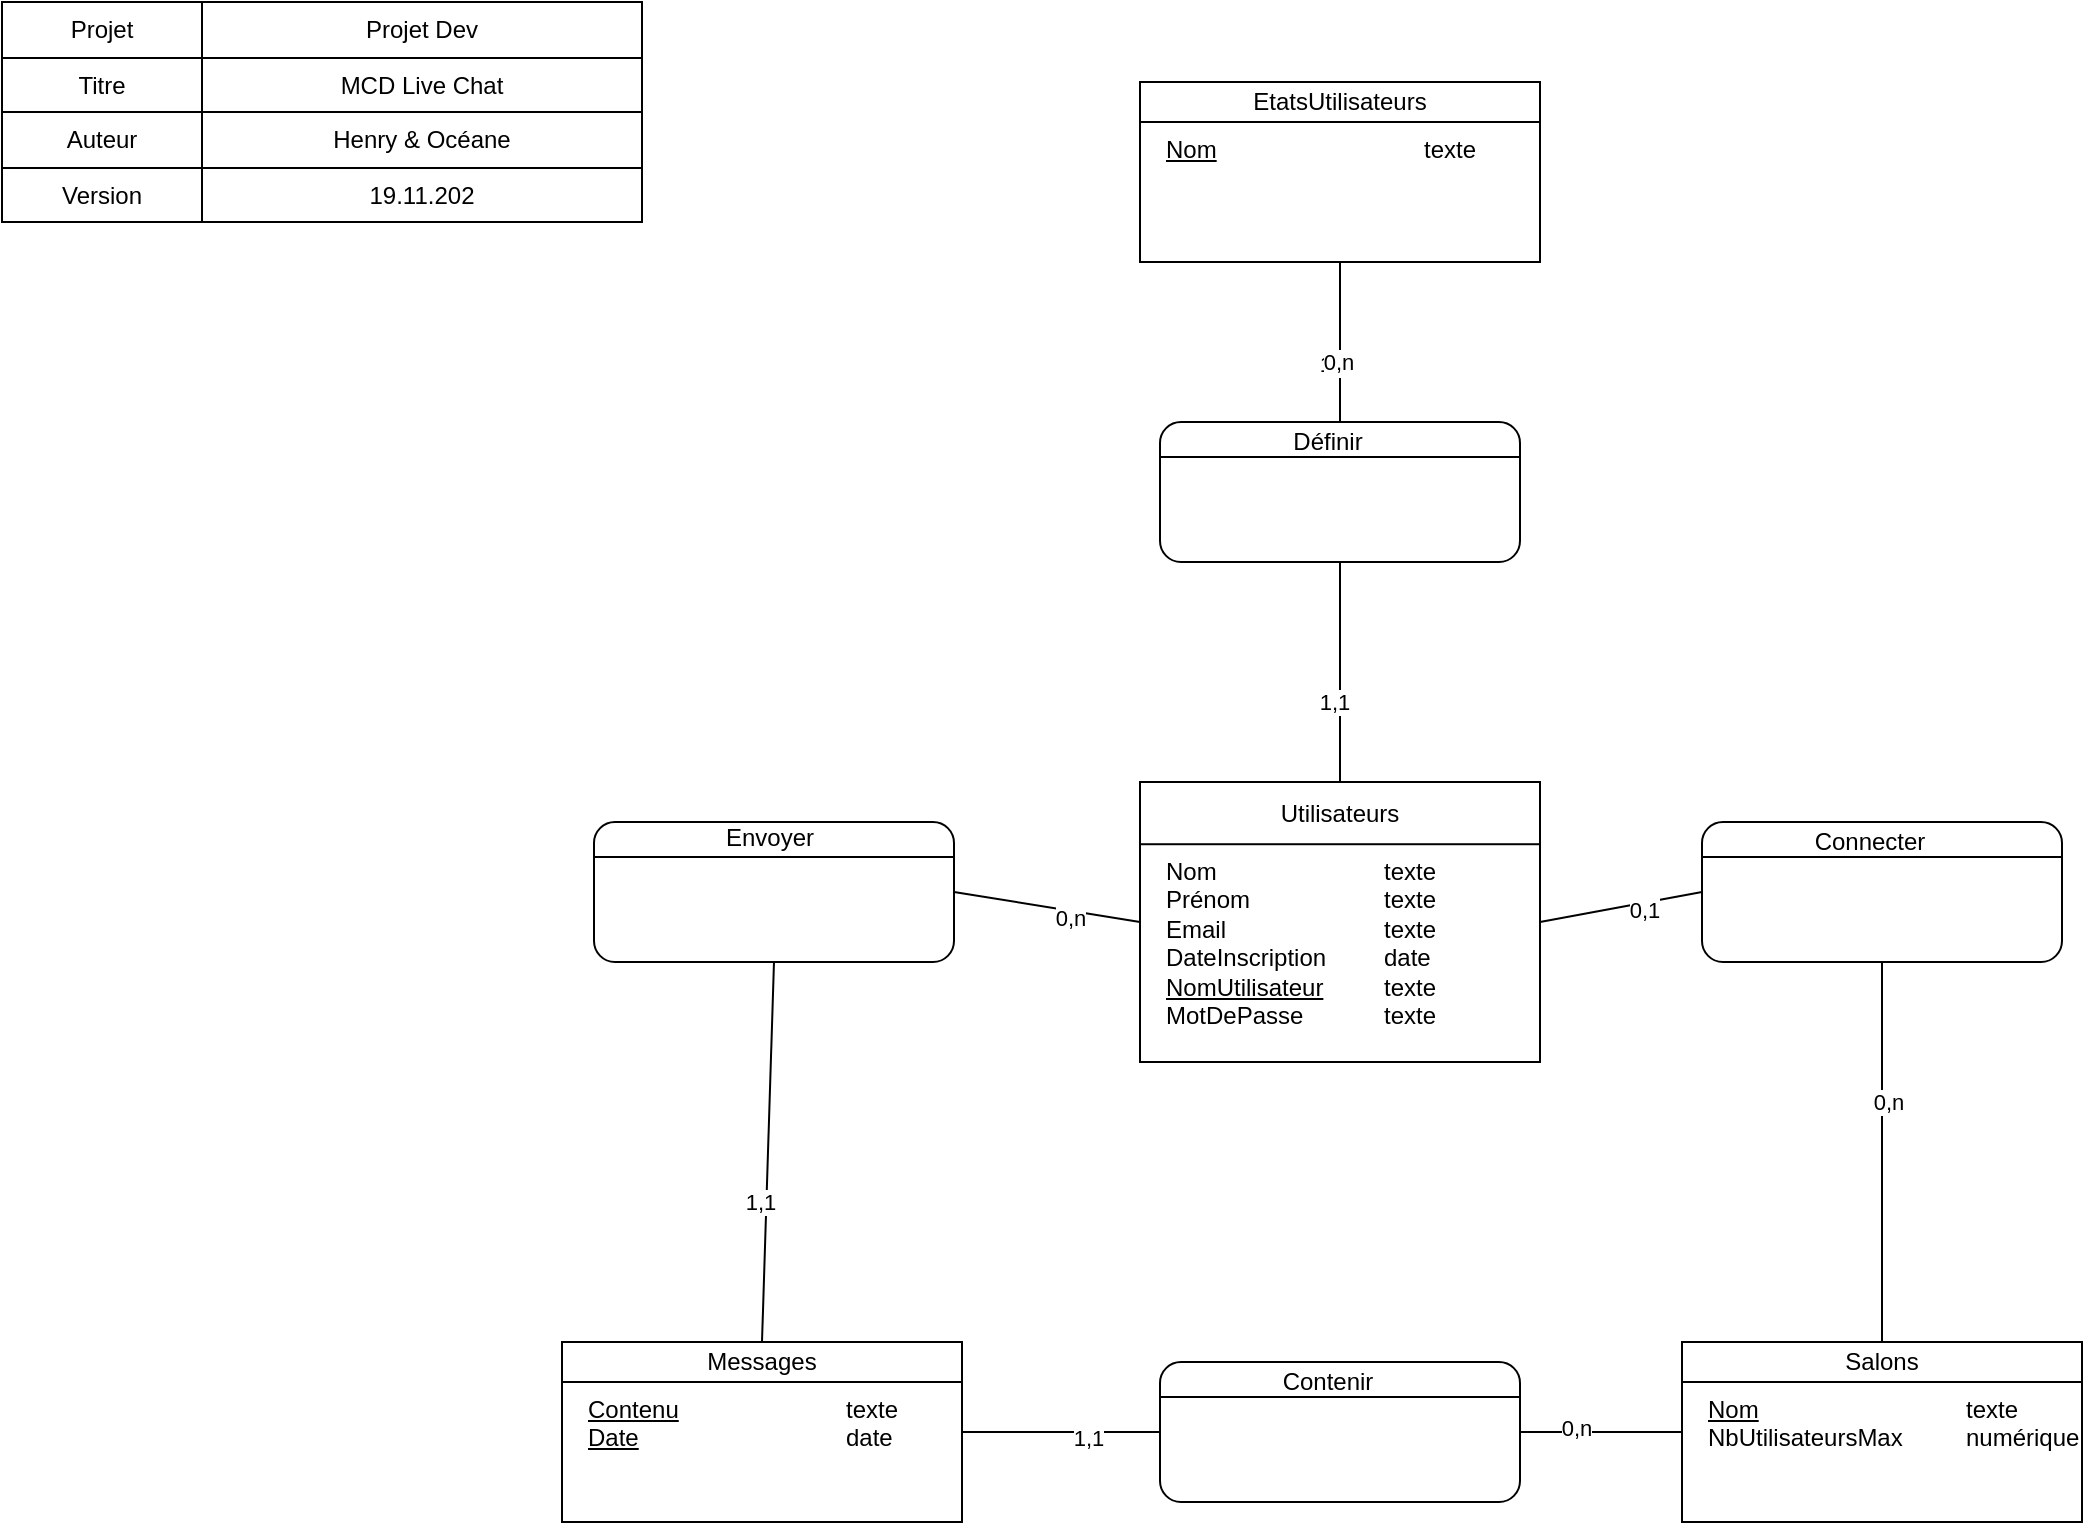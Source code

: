 <mxfile version="14.9.6" type="device"><diagram name="Page-1" id="2ca16b54-16f6-2749-3443-fa8db7711227"><mxGraphModel dx="1086" dy="846" grid="1" gridSize="10" guides="1" tooltips="1" connect="1" arrows="1" fold="1" page="1" pageScale="1" pageWidth="1100" pageHeight="850" background="#ffffff" math="0" shadow="0"><root><mxCell id="0"/><mxCell id="1" parent="0"/><mxCell id="T0Hc3pSAEqjk6suuljC6-1" value="" style="shape=table;html=1;whiteSpace=wrap;startSize=0;container=1;collapsible=0;childLayout=tableLayout;" parent="1" vertex="1"><mxGeometry width="320" height="110" as="geometry"/></mxCell><mxCell id="T0Hc3pSAEqjk6suuljC6-2" value="" style="shape=partialRectangle;html=1;whiteSpace=wrap;collapsible=0;dropTarget=0;pointerEvents=0;fillColor=none;top=0;left=0;bottom=0;right=0;points=[[0,0.5],[1,0.5]];portConstraint=eastwest;" parent="T0Hc3pSAEqjk6suuljC6-1" vertex="1"><mxGeometry width="320" height="28" as="geometry"/></mxCell><mxCell id="T0Hc3pSAEqjk6suuljC6-3" value="Projet" style="shape=partialRectangle;html=1;whiteSpace=wrap;connectable=0;overflow=hidden;fillColor=none;top=0;left=0;bottom=0;right=0;" parent="T0Hc3pSAEqjk6suuljC6-2" vertex="1"><mxGeometry width="100" height="28" as="geometry"/></mxCell><mxCell id="T0Hc3pSAEqjk6suuljC6-4" value="Projet Dev" style="shape=partialRectangle;html=1;whiteSpace=wrap;connectable=0;overflow=hidden;fillColor=none;top=0;left=0;bottom=0;right=0;" parent="T0Hc3pSAEqjk6suuljC6-2" vertex="1"><mxGeometry x="100" width="220" height="28" as="geometry"/></mxCell><mxCell id="T0Hc3pSAEqjk6suuljC6-5" value="" style="shape=partialRectangle;html=1;whiteSpace=wrap;collapsible=0;dropTarget=0;pointerEvents=0;fillColor=none;top=0;left=0;bottom=0;right=0;points=[[0,0.5],[1,0.5]];portConstraint=eastwest;" parent="T0Hc3pSAEqjk6suuljC6-1" vertex="1"><mxGeometry y="28" width="320" height="27" as="geometry"/></mxCell><mxCell id="T0Hc3pSAEqjk6suuljC6-6" value="Titre" style="shape=partialRectangle;html=1;whiteSpace=wrap;connectable=0;overflow=hidden;fillColor=none;top=0;left=0;bottom=0;right=0;" parent="T0Hc3pSAEqjk6suuljC6-5" vertex="1"><mxGeometry width="100" height="27" as="geometry"/></mxCell><mxCell id="T0Hc3pSAEqjk6suuljC6-7" value="MCD Live Chat" style="shape=partialRectangle;html=1;whiteSpace=wrap;connectable=0;overflow=hidden;fillColor=none;top=0;left=0;bottom=0;right=0;" parent="T0Hc3pSAEqjk6suuljC6-5" vertex="1"><mxGeometry x="100" width="220" height="27" as="geometry"/></mxCell><mxCell id="T0Hc3pSAEqjk6suuljC6-8" value="" style="shape=partialRectangle;html=1;whiteSpace=wrap;collapsible=0;dropTarget=0;pointerEvents=0;fillColor=none;top=0;left=0;bottom=0;right=0;points=[[0,0.5],[1,0.5]];portConstraint=eastwest;" parent="T0Hc3pSAEqjk6suuljC6-1" vertex="1"><mxGeometry y="55" width="320" height="28" as="geometry"/></mxCell><mxCell id="T0Hc3pSAEqjk6suuljC6-9" value="Auteur" style="shape=partialRectangle;html=1;whiteSpace=wrap;connectable=0;overflow=hidden;fillColor=none;top=0;left=0;bottom=0;right=0;" parent="T0Hc3pSAEqjk6suuljC6-8" vertex="1"><mxGeometry width="100" height="28" as="geometry"/></mxCell><mxCell id="T0Hc3pSAEqjk6suuljC6-10" value="Henry &amp;amp; Océane" style="shape=partialRectangle;html=1;whiteSpace=wrap;connectable=0;overflow=hidden;fillColor=none;top=0;left=0;bottom=0;right=0;" parent="T0Hc3pSAEqjk6suuljC6-8" vertex="1"><mxGeometry x="100" width="220" height="28" as="geometry"/></mxCell><mxCell id="T0Hc3pSAEqjk6suuljC6-11" value="" style="shape=partialRectangle;html=1;whiteSpace=wrap;collapsible=0;dropTarget=0;pointerEvents=0;fillColor=none;top=0;left=0;bottom=0;right=0;points=[[0,0.5],[1,0.5]];portConstraint=eastwest;" parent="T0Hc3pSAEqjk6suuljC6-1" vertex="1"><mxGeometry y="83" width="320" height="27" as="geometry"/></mxCell><mxCell id="T0Hc3pSAEqjk6suuljC6-12" value="Version" style="shape=partialRectangle;html=1;whiteSpace=wrap;connectable=0;overflow=hidden;fillColor=none;top=0;left=0;bottom=0;right=0;" parent="T0Hc3pSAEqjk6suuljC6-11" vertex="1"><mxGeometry width="100" height="27" as="geometry"/></mxCell><mxCell id="T0Hc3pSAEqjk6suuljC6-13" value="19.11.202" style="shape=partialRectangle;html=1;whiteSpace=wrap;connectable=0;overflow=hidden;fillColor=none;top=0;left=0;bottom=0;right=0;" parent="T0Hc3pSAEqjk6suuljC6-11" vertex="1"><mxGeometry x="100" width="220" height="27" as="geometry"/></mxCell><mxCell id="c9wA4G6ui9ZGRFwMwLrE-13" value="" style="group" parent="1" vertex="1" connectable="0"><mxGeometry x="280" y="670" width="200" height="90" as="geometry"/></mxCell><mxCell id="c9wA4G6ui9ZGRFwMwLrE-5" value="&lt;div style=&quot;box-sizing: border-box ; width: 100% ; padding: 2px&quot;&gt;&lt;br&gt;&lt;/div&gt;" style="verticalAlign=top;align=center;overflow=fill;html=1;rounded=0;shadow=0;comic=0;labelBackgroundColor=none;strokeColor=#000000;strokeWidth=1;fillColor=#ffffff;fontFamily=Verdana;fontSize=12;fontColor=#000000;" parent="c9wA4G6ui9ZGRFwMwLrE-13" vertex="1"><mxGeometry width="200" height="90" as="geometry"/></mxCell><mxCell id="c9wA4G6ui9ZGRFwMwLrE-6" value="Messages" style="rounded=0;whiteSpace=wrap;html=1;" parent="c9wA4G6ui9ZGRFwMwLrE-13" vertex="1"><mxGeometry width="200" height="20" as="geometry"/></mxCell><mxCell id="c9wA4G6ui9ZGRFwMwLrE-7" value="&lt;u&gt;Contenu&lt;/u&gt;&lt;br&gt;&lt;u&gt;Date&lt;/u&gt;" style="text;html=1;strokeColor=none;fillColor=none;align=left;verticalAlign=top;whiteSpace=wrap;rounded=0;" parent="c9wA4G6ui9ZGRFwMwLrE-13" vertex="1"><mxGeometry x="11" y="20" width="90" height="60" as="geometry"/></mxCell><mxCell id="c9wA4G6ui9ZGRFwMwLrE-8" value="texte&lt;br&gt;date&lt;br&gt;" style="text;html=1;strokeColor=none;fillColor=none;align=left;verticalAlign=top;whiteSpace=wrap;rounded=0;" parent="c9wA4G6ui9ZGRFwMwLrE-13" vertex="1"><mxGeometry x="140" y="20" width="60" height="50" as="geometry"/></mxCell><mxCell id="c9wA4G6ui9ZGRFwMwLrE-14" value="" style="group" parent="1" vertex="1" connectable="0"><mxGeometry x="840" y="670" width="200" height="90" as="geometry"/></mxCell><mxCell id="c9wA4G6ui9ZGRFwMwLrE-1" value="&lt;div style=&quot;box-sizing: border-box ; width: 100% ; padding: 2px&quot;&gt;&lt;br&gt;&lt;/div&gt;" style="verticalAlign=top;align=center;overflow=fill;html=1;rounded=0;shadow=0;comic=0;labelBackgroundColor=none;strokeColor=#000000;strokeWidth=1;fillColor=#ffffff;fontFamily=Verdana;fontSize=12;fontColor=#000000;" parent="c9wA4G6ui9ZGRFwMwLrE-14" vertex="1"><mxGeometry width="200" height="90" as="geometry"/></mxCell><mxCell id="c9wA4G6ui9ZGRFwMwLrE-2" value="Salons" style="rounded=0;whiteSpace=wrap;html=1;" parent="c9wA4G6ui9ZGRFwMwLrE-14" vertex="1"><mxGeometry width="200" height="20" as="geometry"/></mxCell><mxCell id="c9wA4G6ui9ZGRFwMwLrE-3" value="&lt;u&gt;Nom&lt;/u&gt;&lt;br&gt;NbUtilisateursMax" style="text;html=1;strokeColor=none;fillColor=none;align=left;verticalAlign=top;whiteSpace=wrap;rounded=0;" parent="c9wA4G6ui9ZGRFwMwLrE-14" vertex="1"><mxGeometry x="11" y="20" width="90" height="60" as="geometry"/></mxCell><mxCell id="c9wA4G6ui9ZGRFwMwLrE-4" value="texte&lt;br&gt;numérique" style="text;html=1;strokeColor=none;fillColor=none;align=left;verticalAlign=top;whiteSpace=wrap;rounded=0;" parent="c9wA4G6ui9ZGRFwMwLrE-14" vertex="1"><mxGeometry x="140" y="20" width="60" height="50" as="geometry"/></mxCell><mxCell id="c9wA4G6ui9ZGRFwMwLrE-15" value="" style="group" parent="1" vertex="1" connectable="0"><mxGeometry x="569" y="390" width="200" height="140" as="geometry"/></mxCell><mxCell id="2ed32ef02a7f4228-1" value="&lt;div style=&quot;box-sizing: border-box ; width: 100% ; padding: 2px&quot;&gt;&lt;br&gt;&lt;/div&gt;" style="verticalAlign=top;align=center;overflow=fill;html=1;rounded=0;shadow=0;comic=0;labelBackgroundColor=none;strokeColor=#000000;strokeWidth=1;fillColor=#ffffff;fontFamily=Verdana;fontSize=12;fontColor=#000000;" parent="c9wA4G6ui9ZGRFwMwLrE-15" vertex="1"><mxGeometry width="200" height="140.0" as="geometry"/></mxCell><mxCell id="SjU_2BTI9DgWFUzOwO9X-2" value="Utilisateurs" style="rounded=0;whiteSpace=wrap;html=1;" parent="c9wA4G6ui9ZGRFwMwLrE-15" vertex="1"><mxGeometry width="200" height="31.111" as="geometry"/></mxCell><mxCell id="SjU_2BTI9DgWFUzOwO9X-4" value="Nom&lt;br&gt;Prénom&lt;br&gt;Email&lt;br&gt;DateInscription&lt;br&gt;&lt;u&gt;NomUtilisateur&lt;/u&gt;&lt;br&gt;MotDePasse" style="text;html=1;strokeColor=none;fillColor=none;align=left;verticalAlign=top;whiteSpace=wrap;rounded=0;" parent="c9wA4G6ui9ZGRFwMwLrE-15" vertex="1"><mxGeometry x="11" y="31.111" width="90" height="93.333" as="geometry"/></mxCell><mxCell id="SjU_2BTI9DgWFUzOwO9X-6" value="texte&lt;br&gt;texte&lt;br&gt;texte&lt;br&gt;date&lt;br&gt;texte&lt;br&gt;texte" style="text;html=1;strokeColor=none;fillColor=none;align=left;verticalAlign=top;whiteSpace=wrap;rounded=0;" parent="c9wA4G6ui9ZGRFwMwLrE-15" vertex="1"><mxGeometry x="120" y="31.111" width="80" height="77.778" as="geometry"/></mxCell><mxCell id="c9wA4G6ui9ZGRFwMwLrE-16" value="" style="group" parent="1" vertex="1" connectable="0"><mxGeometry x="569" y="40" width="200" height="90" as="geometry"/></mxCell><mxCell id="c9wA4G6ui9ZGRFwMwLrE-9" value="&lt;div style=&quot;box-sizing: border-box ; width: 100% ; padding: 2px&quot;&gt;&lt;br&gt;&lt;/div&gt;" style="verticalAlign=top;align=center;overflow=fill;html=1;rounded=0;shadow=0;comic=0;labelBackgroundColor=none;strokeColor=#000000;strokeWidth=1;fillColor=#ffffff;fontFamily=Verdana;fontSize=12;fontColor=#000000;" parent="c9wA4G6ui9ZGRFwMwLrE-16" vertex="1"><mxGeometry width="200" height="90" as="geometry"/></mxCell><mxCell id="c9wA4G6ui9ZGRFwMwLrE-10" value="EtatsUtilisateurs" style="rounded=0;whiteSpace=wrap;html=1;" parent="c9wA4G6ui9ZGRFwMwLrE-16" vertex="1"><mxGeometry width="200" height="20" as="geometry"/></mxCell><mxCell id="c9wA4G6ui9ZGRFwMwLrE-11" value="&lt;u&gt;Nom&lt;/u&gt;" style="text;html=1;strokeColor=none;fillColor=none;align=left;verticalAlign=top;whiteSpace=wrap;rounded=0;" parent="c9wA4G6ui9ZGRFwMwLrE-16" vertex="1"><mxGeometry x="11" y="20" width="90" height="60" as="geometry"/></mxCell><mxCell id="c9wA4G6ui9ZGRFwMwLrE-12" value="texte" style="text;html=1;strokeColor=none;fillColor=none;align=left;verticalAlign=top;whiteSpace=wrap;rounded=0;" parent="c9wA4G6ui9ZGRFwMwLrE-16" vertex="1"><mxGeometry x="140" y="20" width="60" height="50" as="geometry"/></mxCell><mxCell id="c9wA4G6ui9ZGRFwMwLrE-24" value="" style="endArrow=none;html=1;exitX=0.5;exitY=0;exitDx=0;exitDy=0;entryX=0.5;entryY=1;entryDx=0;entryDy=0;" parent="1" source="Gy9qdy7r6_L6vcuzWhop-12" target="c9wA4G6ui9ZGRFwMwLrE-9" edge="1"><mxGeometry width="50" height="50" relative="1" as="geometry"><mxPoint x="450" y="220" as="sourcePoint"/><mxPoint x="500" y="170" as="targetPoint"/></mxGeometry></mxCell><mxCell id="c9wA4G6ui9ZGRFwMwLrE-26" value="1,1" style="edgeLabel;html=1;align=center;verticalAlign=middle;resizable=0;points=[];" parent="c9wA4G6ui9ZGRFwMwLrE-24" vertex="1" connectable="0"><mxGeometry x="-0.262" y="3" relative="1" as="geometry"><mxPoint as="offset"/></mxGeometry></mxCell><mxCell id="c9wA4G6ui9ZGRFwMwLrE-30" value="0,n" style="edgeLabel;html=1;align=center;verticalAlign=middle;resizable=0;points=[];" parent="c9wA4G6ui9ZGRFwMwLrE-24" vertex="1" connectable="0"><mxGeometry x="-0.245" y="1" relative="1" as="geometry"><mxPoint as="offset"/></mxGeometry></mxCell><mxCell id="c9wA4G6ui9ZGRFwMwLrE-25" value="" style="group" parent="1" vertex="1" connectable="0"><mxGeometry x="579" y="210" width="180" height="70" as="geometry"/></mxCell><mxCell id="Gy9qdy7r6_L6vcuzWhop-12" value="&lt;div style=&quot;box-sizing: border-box ; width: 100% ; padding: 2px&quot;&gt;&lt;br&gt;&lt;/div&gt;" style="verticalAlign=top;align=center;overflow=fill;html=1;rounded=1;shadow=0;comic=0;labelBackgroundColor=none;strokeColor=#000000;strokeWidth=1;fillColor=#ffffff;fontFamily=Verdana;fontSize=12;fontColor=#000000;" parent="c9wA4G6ui9ZGRFwMwLrE-25" vertex="1"><mxGeometry width="180" height="70" as="geometry"/></mxCell><mxCell id="SjU_2BTI9DgWFUzOwO9X-13" value="" style="endArrow=none;html=1;entryX=1;entryY=0.25;entryDx=0;entryDy=0;exitX=0;exitY=0.25;exitDx=0;exitDy=0;" parent="c9wA4G6ui9ZGRFwMwLrE-25" source="Gy9qdy7r6_L6vcuzWhop-12" target="Gy9qdy7r6_L6vcuzWhop-12" edge="1"><mxGeometry width="50" height="50" relative="1" as="geometry"><mxPoint x="-280" y="150" as="sourcePoint"/><mxPoint x="-230" y="100" as="targetPoint"/></mxGeometry></mxCell><mxCell id="SjU_2BTI9DgWFUzOwO9X-14" value="Définir" style="text;html=1;strokeColor=none;fillColor=none;align=center;verticalAlign=middle;whiteSpace=wrap;rounded=0;" parent="c9wA4G6ui9ZGRFwMwLrE-25" vertex="1"><mxGeometry x="24" width="120" height="20" as="geometry"/></mxCell><mxCell id="c9wA4G6ui9ZGRFwMwLrE-27" value="" style="endArrow=none;html=1;exitX=0.5;exitY=0;exitDx=0;exitDy=0;entryX=0.5;entryY=1;entryDx=0;entryDy=0;" parent="1" source="SjU_2BTI9DgWFUzOwO9X-2" target="Gy9qdy7r6_L6vcuzWhop-12" edge="1"><mxGeometry width="50" height="50" relative="1" as="geometry"><mxPoint x="830" y="340" as="sourcePoint"/><mxPoint x="830" y="260" as="targetPoint"/></mxGeometry></mxCell><mxCell id="c9wA4G6ui9ZGRFwMwLrE-28" value="1,1" style="edgeLabel;html=1;align=center;verticalAlign=middle;resizable=0;points=[];" parent="c9wA4G6ui9ZGRFwMwLrE-27" vertex="1" connectable="0"><mxGeometry x="-0.262" y="3" relative="1" as="geometry"><mxPoint as="offset"/></mxGeometry></mxCell><mxCell id="c9wA4G6ui9ZGRFwMwLrE-32" value="&lt;div style=&quot;box-sizing: border-box ; width: 100% ; padding: 2px&quot;&gt;&lt;br&gt;&lt;/div&gt;" style="verticalAlign=top;align=center;overflow=fill;html=1;rounded=1;shadow=0;comic=0;labelBackgroundColor=none;strokeColor=#000000;strokeWidth=1;fillColor=#ffffff;fontFamily=Verdana;fontSize=12;fontColor=#000000;" parent="1" vertex="1"><mxGeometry x="296" y="410" width="180" height="70" as="geometry"/></mxCell><mxCell id="c9wA4G6ui9ZGRFwMwLrE-35" value="" style="endArrow=none;html=1;entryX=1;entryY=0.25;entryDx=0;entryDy=0;exitX=0;exitY=0.25;exitDx=0;exitDy=0;" parent="1" source="c9wA4G6ui9ZGRFwMwLrE-32" target="c9wA4G6ui9ZGRFwMwLrE-32" edge="1"><mxGeometry width="50" height="50" relative="1" as="geometry"><mxPoint x="20" y="550" as="sourcePoint"/><mxPoint x="70" y="500" as="targetPoint"/></mxGeometry></mxCell><mxCell id="c9wA4G6ui9ZGRFwMwLrE-36" value="Envoyer" style="text;html=1;strokeColor=none;fillColor=none;align=center;verticalAlign=middle;whiteSpace=wrap;rounded=0;" parent="1" vertex="1"><mxGeometry x="324" y="408" width="120" height="20" as="geometry"/></mxCell><mxCell id="c9wA4G6ui9ZGRFwMwLrE-38" value="" style="endArrow=none;html=1;exitX=0;exitY=0.5;exitDx=0;exitDy=0;entryX=1;entryY=0.5;entryDx=0;entryDy=0;" parent="1" source="2ed32ef02a7f4228-1" target="c9wA4G6ui9ZGRFwMwLrE-32" edge="1"><mxGeometry width="50" height="50" relative="1" as="geometry"><mxPoint x="500" y="400" as="sourcePoint"/><mxPoint x="500" y="290" as="targetPoint"/></mxGeometry></mxCell><mxCell id="c9wA4G6ui9ZGRFwMwLrE-39" value="0,n" style="edgeLabel;html=1;align=center;verticalAlign=middle;resizable=0;points=[];" parent="c9wA4G6ui9ZGRFwMwLrE-38" vertex="1" connectable="0"><mxGeometry x="-0.262" y="3" relative="1" as="geometry"><mxPoint as="offset"/></mxGeometry></mxCell><mxCell id="c9wA4G6ui9ZGRFwMwLrE-40" value="" style="endArrow=none;html=1;exitX=0.5;exitY=0;exitDx=0;exitDy=0;entryX=0.5;entryY=1;entryDx=0;entryDy=0;" parent="1" source="c9wA4G6ui9ZGRFwMwLrE-6" target="c9wA4G6ui9ZGRFwMwLrE-32" edge="1"><mxGeometry width="50" height="50" relative="1" as="geometry"><mxPoint x="340" y="380" as="sourcePoint"/><mxPoint x="340" y="270" as="targetPoint"/></mxGeometry></mxCell><mxCell id="c9wA4G6ui9ZGRFwMwLrE-41" value="1,1" style="edgeLabel;html=1;align=center;verticalAlign=middle;resizable=0;points=[];" parent="c9wA4G6ui9ZGRFwMwLrE-40" vertex="1" connectable="0"><mxGeometry x="-0.262" y="3" relative="1" as="geometry"><mxPoint as="offset"/></mxGeometry></mxCell><mxCell id="c9wA4G6ui9ZGRFwMwLrE-42" value="" style="group" parent="1" vertex="1" connectable="0"><mxGeometry x="850" y="410" width="180" height="70" as="geometry"/></mxCell><mxCell id="c9wA4G6ui9ZGRFwMwLrE-43" value="&lt;div style=&quot;box-sizing: border-box ; width: 100% ; padding: 2px&quot;&gt;&lt;br&gt;&lt;/div&gt;" style="verticalAlign=top;align=center;overflow=fill;html=1;rounded=1;shadow=0;comic=0;labelBackgroundColor=none;strokeColor=#000000;strokeWidth=1;fillColor=#ffffff;fontFamily=Verdana;fontSize=12;fontColor=#000000;" parent="c9wA4G6ui9ZGRFwMwLrE-42" vertex="1"><mxGeometry width="180" height="70" as="geometry"/></mxCell><mxCell id="c9wA4G6ui9ZGRFwMwLrE-44" value="" style="endArrow=none;html=1;entryX=1;entryY=0.25;entryDx=0;entryDy=0;exitX=0;exitY=0.25;exitDx=0;exitDy=0;" parent="c9wA4G6ui9ZGRFwMwLrE-42" source="c9wA4G6ui9ZGRFwMwLrE-43" target="c9wA4G6ui9ZGRFwMwLrE-43" edge="1"><mxGeometry width="50" height="50" relative="1" as="geometry"><mxPoint x="-280" y="150" as="sourcePoint"/><mxPoint x="-230" y="100" as="targetPoint"/></mxGeometry></mxCell><mxCell id="c9wA4G6ui9ZGRFwMwLrE-45" value="Connecter" style="text;html=1;strokeColor=none;fillColor=none;align=center;verticalAlign=middle;whiteSpace=wrap;rounded=0;" parent="c9wA4G6ui9ZGRFwMwLrE-42" vertex="1"><mxGeometry x="24" width="120" height="20" as="geometry"/></mxCell><mxCell id="c9wA4G6ui9ZGRFwMwLrE-46" value="" style="endArrow=none;html=1;exitX=0;exitY=0.5;exitDx=0;exitDy=0;entryX=1;entryY=0.5;entryDx=0;entryDy=0;" parent="1" source="c9wA4G6ui9ZGRFwMwLrE-43" target="SjU_2BTI9DgWFUzOwO9X-6" edge="1"><mxGeometry width="50" height="50" relative="1" as="geometry"><mxPoint x="679" y="400" as="sourcePoint"/><mxPoint x="679" y="290" as="targetPoint"/></mxGeometry></mxCell><mxCell id="c9wA4G6ui9ZGRFwMwLrE-47" value="0,1" style="edgeLabel;html=1;align=center;verticalAlign=middle;resizable=0;points=[];" parent="c9wA4G6ui9ZGRFwMwLrE-46" vertex="1" connectable="0"><mxGeometry x="-0.262" y="3" relative="1" as="geometry"><mxPoint as="offset"/></mxGeometry></mxCell><mxCell id="c9wA4G6ui9ZGRFwMwLrE-48" value="" style="endArrow=none;html=1;exitX=0.5;exitY=1;exitDx=0;exitDy=0;entryX=0.5;entryY=0;entryDx=0;entryDy=0;" parent="1" source="c9wA4G6ui9ZGRFwMwLrE-43" target="c9wA4G6ui9ZGRFwMwLrE-2" edge="1"><mxGeometry width="50" height="50" relative="1" as="geometry"><mxPoint x="689" y="410" as="sourcePoint"/><mxPoint x="689" y="300" as="targetPoint"/></mxGeometry></mxCell><mxCell id="c9wA4G6ui9ZGRFwMwLrE-49" value="0,n" style="edgeLabel;html=1;align=center;verticalAlign=middle;resizable=0;points=[];" parent="c9wA4G6ui9ZGRFwMwLrE-48" vertex="1" connectable="0"><mxGeometry x="-0.262" y="3" relative="1" as="geometry"><mxPoint as="offset"/></mxGeometry></mxCell><mxCell id="c9wA4G6ui9ZGRFwMwLrE-50" value="&lt;div style=&quot;box-sizing: border-box ; width: 100% ; padding: 2px&quot;&gt;&lt;br&gt;&lt;/div&gt;" style="verticalAlign=top;align=center;overflow=fill;html=1;rounded=1;shadow=0;comic=0;labelBackgroundColor=none;strokeColor=#000000;strokeWidth=1;fillColor=#ffffff;fontFamily=Verdana;fontSize=12;fontColor=#000000;" parent="1" vertex="1"><mxGeometry x="579" y="680" width="180" height="70" as="geometry"/></mxCell><mxCell id="c9wA4G6ui9ZGRFwMwLrE-51" value="" style="endArrow=none;html=1;entryX=1;entryY=0.25;entryDx=0;entryDy=0;exitX=0;exitY=0.25;exitDx=0;exitDy=0;" parent="1" source="c9wA4G6ui9ZGRFwMwLrE-50" target="c9wA4G6ui9ZGRFwMwLrE-50" edge="1"><mxGeometry width="50" height="50" relative="1" as="geometry"><mxPoint x="299" y="830" as="sourcePoint"/><mxPoint x="349" y="780" as="targetPoint"/></mxGeometry></mxCell><mxCell id="c9wA4G6ui9ZGRFwMwLrE-52" value="Contenir" style="text;html=1;strokeColor=none;fillColor=none;align=center;verticalAlign=middle;whiteSpace=wrap;rounded=0;" parent="1" vertex="1"><mxGeometry x="603" y="680" width="120" height="20" as="geometry"/></mxCell><mxCell id="c9wA4G6ui9ZGRFwMwLrE-53" value="" style="endArrow=none;html=1;exitX=0;exitY=0.5;exitDx=0;exitDy=0;entryX=1;entryY=0.5;entryDx=0;entryDy=0;" parent="1" source="c9wA4G6ui9ZGRFwMwLrE-50" target="c9wA4G6ui9ZGRFwMwLrE-8" edge="1"><mxGeometry width="50" height="50" relative="1" as="geometry"><mxPoint x="390" y="680" as="sourcePoint"/><mxPoint x="400" y="480" as="targetPoint"/></mxGeometry></mxCell><mxCell id="c9wA4G6ui9ZGRFwMwLrE-54" value="1,1" style="edgeLabel;html=1;align=center;verticalAlign=middle;resizable=0;points=[];" parent="c9wA4G6ui9ZGRFwMwLrE-53" vertex="1" connectable="0"><mxGeometry x="-0.262" y="3" relative="1" as="geometry"><mxPoint as="offset"/></mxGeometry></mxCell><mxCell id="c9wA4G6ui9ZGRFwMwLrE-55" value="" style="endArrow=none;html=1;exitX=1;exitY=0.5;exitDx=0;exitDy=0;entryX=0;entryY=0.5;entryDx=0;entryDy=0;" parent="1" source="c9wA4G6ui9ZGRFwMwLrE-50" target="c9wA4G6ui9ZGRFwMwLrE-1" edge="1"><mxGeometry width="50" height="50" relative="1" as="geometry"><mxPoint x="400" y="690" as="sourcePoint"/><mxPoint x="410" y="490" as="targetPoint"/></mxGeometry></mxCell><mxCell id="c9wA4G6ui9ZGRFwMwLrE-57" value="0,n" style="edgeLabel;html=1;align=center;verticalAlign=middle;resizable=0;points=[];" parent="c9wA4G6ui9ZGRFwMwLrE-55" vertex="1" connectable="0"><mxGeometry x="-0.323" y="2" relative="1" as="geometry"><mxPoint as="offset"/></mxGeometry></mxCell></root></mxGraphModel></diagram></mxfile>